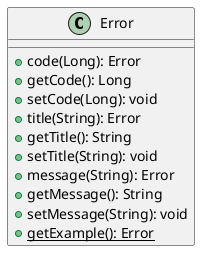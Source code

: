 @startuml

    class Error {
        +code(Long): Error
        +getCode(): Long
        +setCode(Long): void
        +title(String): Error
        +getTitle(): String
        +setTitle(String): void
        +message(String): Error
        +getMessage(): String
        +setMessage(String): void
        {static} +getExample(): Error
    }

@enduml
